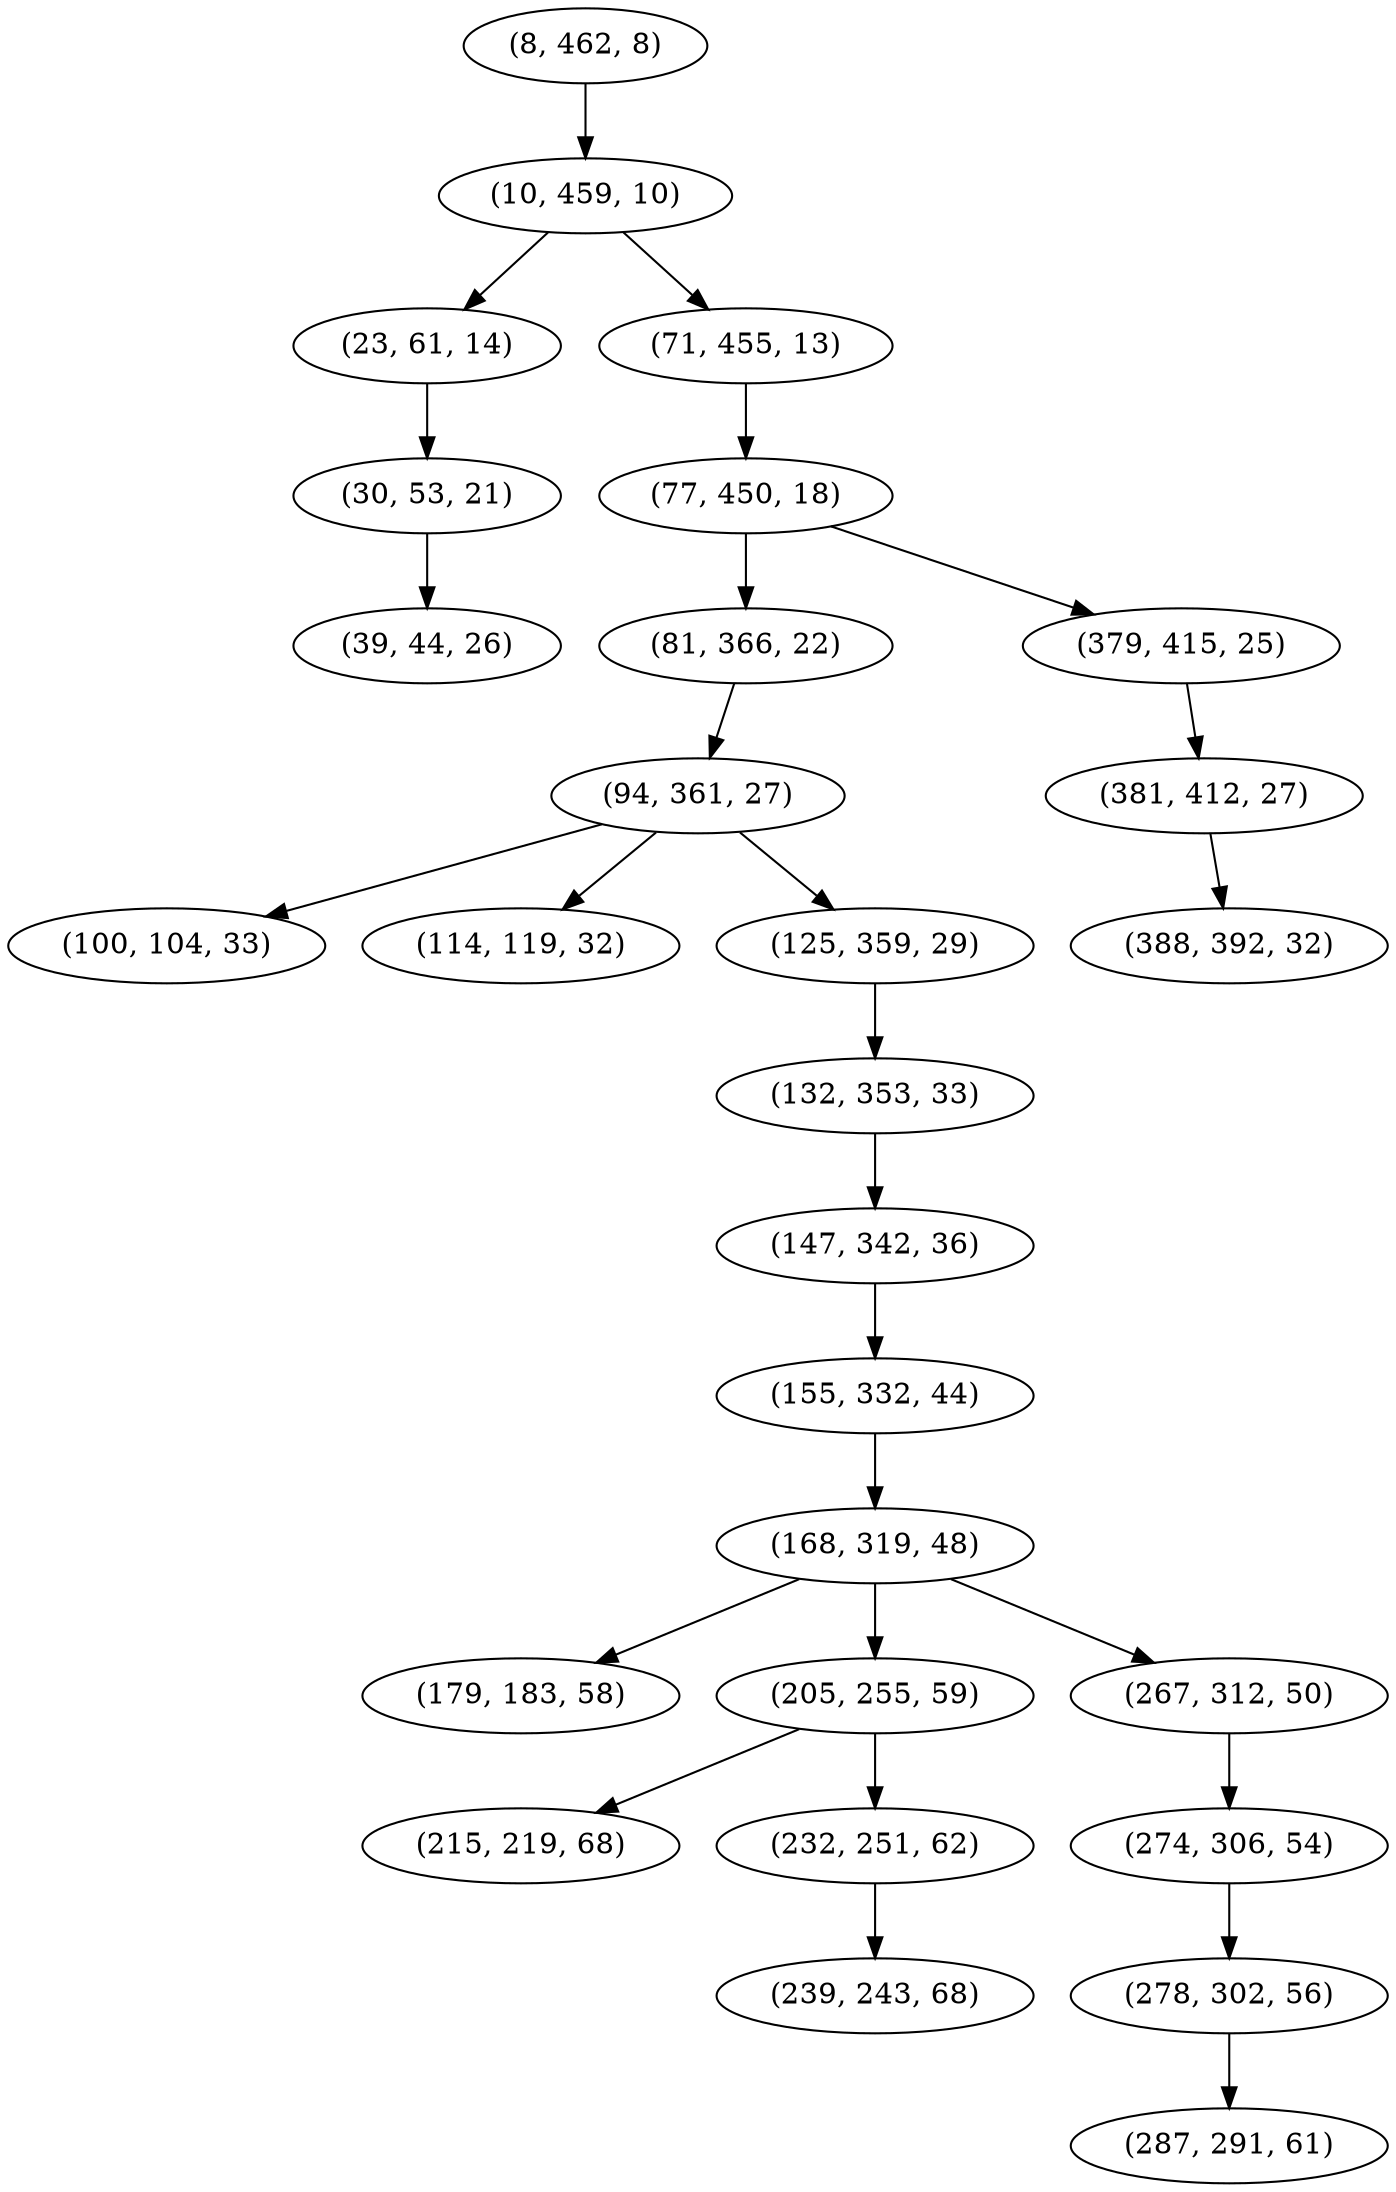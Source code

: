 digraph tree {
    "(8, 462, 8)";
    "(10, 459, 10)";
    "(23, 61, 14)";
    "(30, 53, 21)";
    "(39, 44, 26)";
    "(71, 455, 13)";
    "(77, 450, 18)";
    "(81, 366, 22)";
    "(94, 361, 27)";
    "(100, 104, 33)";
    "(114, 119, 32)";
    "(125, 359, 29)";
    "(132, 353, 33)";
    "(147, 342, 36)";
    "(155, 332, 44)";
    "(168, 319, 48)";
    "(179, 183, 58)";
    "(205, 255, 59)";
    "(215, 219, 68)";
    "(232, 251, 62)";
    "(239, 243, 68)";
    "(267, 312, 50)";
    "(274, 306, 54)";
    "(278, 302, 56)";
    "(287, 291, 61)";
    "(379, 415, 25)";
    "(381, 412, 27)";
    "(388, 392, 32)";
    "(8, 462, 8)" -> "(10, 459, 10)";
    "(10, 459, 10)" -> "(23, 61, 14)";
    "(10, 459, 10)" -> "(71, 455, 13)";
    "(23, 61, 14)" -> "(30, 53, 21)";
    "(30, 53, 21)" -> "(39, 44, 26)";
    "(71, 455, 13)" -> "(77, 450, 18)";
    "(77, 450, 18)" -> "(81, 366, 22)";
    "(77, 450, 18)" -> "(379, 415, 25)";
    "(81, 366, 22)" -> "(94, 361, 27)";
    "(94, 361, 27)" -> "(100, 104, 33)";
    "(94, 361, 27)" -> "(114, 119, 32)";
    "(94, 361, 27)" -> "(125, 359, 29)";
    "(125, 359, 29)" -> "(132, 353, 33)";
    "(132, 353, 33)" -> "(147, 342, 36)";
    "(147, 342, 36)" -> "(155, 332, 44)";
    "(155, 332, 44)" -> "(168, 319, 48)";
    "(168, 319, 48)" -> "(179, 183, 58)";
    "(168, 319, 48)" -> "(205, 255, 59)";
    "(168, 319, 48)" -> "(267, 312, 50)";
    "(205, 255, 59)" -> "(215, 219, 68)";
    "(205, 255, 59)" -> "(232, 251, 62)";
    "(232, 251, 62)" -> "(239, 243, 68)";
    "(267, 312, 50)" -> "(274, 306, 54)";
    "(274, 306, 54)" -> "(278, 302, 56)";
    "(278, 302, 56)" -> "(287, 291, 61)";
    "(379, 415, 25)" -> "(381, 412, 27)";
    "(381, 412, 27)" -> "(388, 392, 32)";
}
